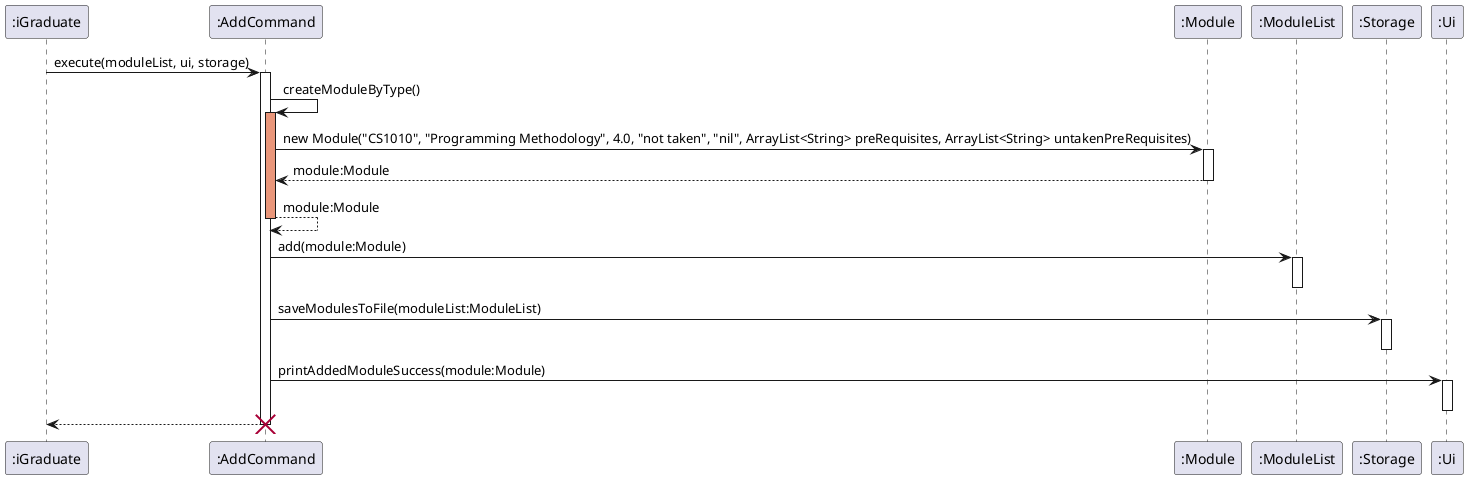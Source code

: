 @startuml
participant ":iGraduate" as iGraduate
participant ":AddCommand" as AddCommand
participant ":Module" as Module
participant ":ModuleList" as ModuleList
participant ":Storage" as Storage
participant ":Ui" as Ui

iGraduate -> AddCommand: execute(moduleList, ui, storage)
activate AddCommand

AddCommand -> AddCommand: createModuleByType()
activate AddCommand #DarkSalmon
AddCommand -> Module: new Module("CS1010", "Programming Methodology", 4.0, "not taken", "nil", ArrayList<String> preRequisites, ArrayList<String> untakenPreRequisites)
activate Module
return module:Module
return module:Module

AddCommand -> ModuleList: add(module:Module)
activate ModuleList
deactivate ModuleList

AddCommand -> Storage: saveModulesToFile(moduleList:ModuleList)
activate Storage
deactivate Storage

AddCommand -> Ui: printAddedModuleSuccess(module:Module)
activate Ui
deactivate Ui

AddCommand --> iGraduate

deactivate AddCommand
destroy AddCommand
@enduml
